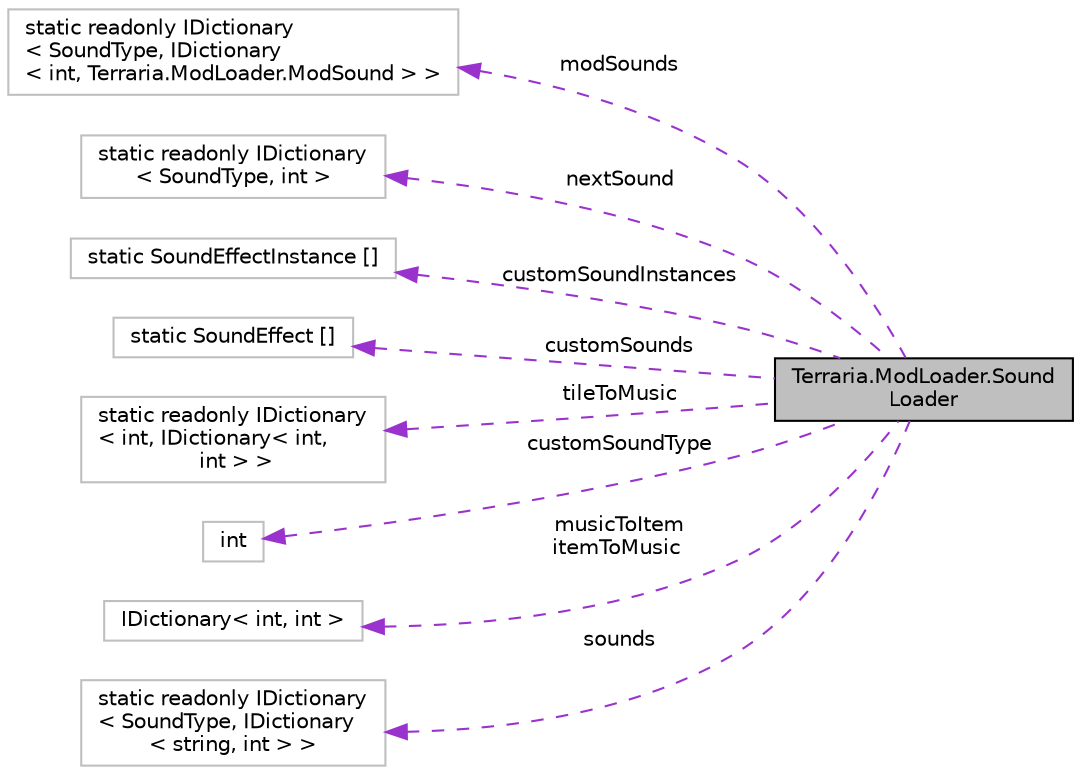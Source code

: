 digraph "Terraria.ModLoader.SoundLoader"
{
  edge [fontname="Helvetica",fontsize="10",labelfontname="Helvetica",labelfontsize="10"];
  node [fontname="Helvetica",fontsize="10",shape=record];
  rankdir="LR";
  Node1 [label="Terraria.ModLoader.Sound\lLoader",height=0.2,width=0.4,color="black", fillcolor="grey75", style="filled", fontcolor="black"];
  Node2 -> Node1 [dir="back",color="darkorchid3",fontsize="10",style="dashed",label=" modSounds" ,fontname="Helvetica"];
  Node2 [label="static readonly IDictionary\l\< SoundType, IDictionary\l\< int, Terraria.ModLoader.ModSound \> \>",height=0.2,width=0.4,color="grey75", fillcolor="white", style="filled"];
  Node3 -> Node1 [dir="back",color="darkorchid3",fontsize="10",style="dashed",label=" nextSound" ,fontname="Helvetica"];
  Node3 [label="static readonly IDictionary\l\< SoundType, int \>",height=0.2,width=0.4,color="grey75", fillcolor="white", style="filled"];
  Node4 -> Node1 [dir="back",color="darkorchid3",fontsize="10",style="dashed",label=" customSoundInstances" ,fontname="Helvetica"];
  Node4 [label="static SoundEffectInstance []",height=0.2,width=0.4,color="grey75", fillcolor="white", style="filled"];
  Node5 -> Node1 [dir="back",color="darkorchid3",fontsize="10",style="dashed",label=" customSounds" ,fontname="Helvetica"];
  Node5 [label="static SoundEffect []",height=0.2,width=0.4,color="grey75", fillcolor="white", style="filled"];
  Node6 -> Node1 [dir="back",color="darkorchid3",fontsize="10",style="dashed",label=" tileToMusic" ,fontname="Helvetica"];
  Node6 [label="static readonly IDictionary\l\< int, IDictionary\< int,\l int \> \>",height=0.2,width=0.4,color="grey75", fillcolor="white", style="filled"];
  Node7 -> Node1 [dir="back",color="darkorchid3",fontsize="10",style="dashed",label=" customSoundType" ,fontname="Helvetica"];
  Node7 [label="int",height=0.2,width=0.4,color="grey75", fillcolor="white", style="filled"];
  Node8 -> Node1 [dir="back",color="darkorchid3",fontsize="10",style="dashed",label=" musicToItem\nitemToMusic" ,fontname="Helvetica"];
  Node8 [label="IDictionary\< int, int \>",height=0.2,width=0.4,color="grey75", fillcolor="white", style="filled"];
  Node9 -> Node1 [dir="back",color="darkorchid3",fontsize="10",style="dashed",label=" sounds" ,fontname="Helvetica"];
  Node9 [label="static readonly IDictionary\l\< SoundType, IDictionary\l\< string, int \> \>",height=0.2,width=0.4,color="grey75", fillcolor="white", style="filled"];
}
